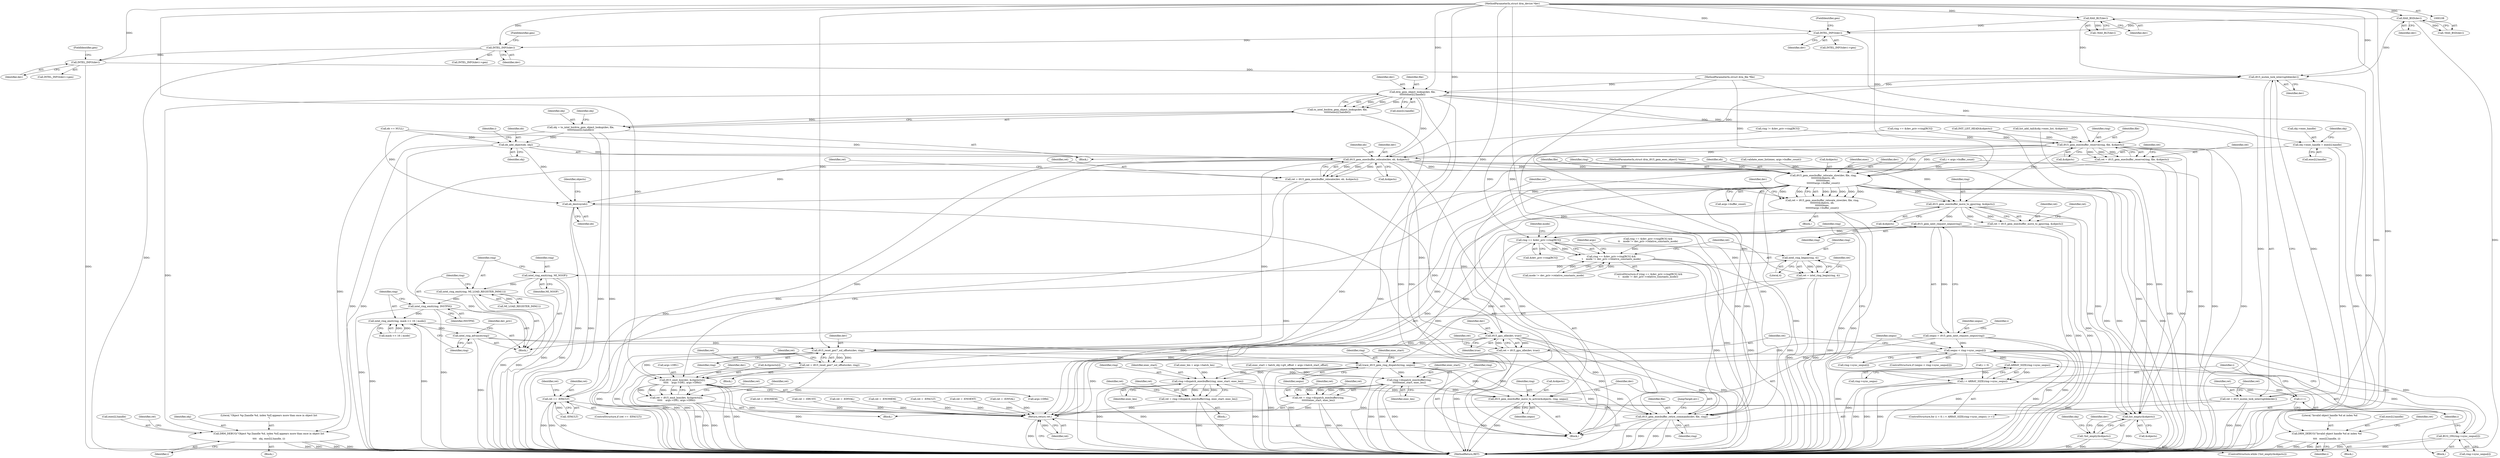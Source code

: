 digraph "0_linux_44afb3a04391a74309d16180d1e4f8386fdfa745@API" {
"1000404" [label="(Call,i915_mutex_lock_interruptible(dev))"];
"1000178" [label="(Call,HAS_BSD(dev))"];
"1000109" [label="(MethodParameterIn,struct drm_device *dev)"];
"1000198" [label="(Call,HAS_BLT(dev))"];
"1000287" [label="(Call,INTEL_INFO(dev))"];
"1000274" [label="(Call,INTEL_INFO(dev))"];
"1000263" [label="(Call,INTEL_INFO(dev))"];
"1000402" [label="(Call,ret = i915_mutex_lock_interruptible(dev))"];
"1000832" [label="(Return,return ret;)"];
"1000466" [label="(Call,drm_gem_object_lookup(dev, file,\n\t\t\t\t\t\t\texec[i].handle))"];
"1000465" [label="(Call,to_intel_bo(drm_gem_object_lookup(dev, file,\n\t\t\t\t\t\t\texec[i].handle)))"];
"1000463" [label="(Call,obj = to_intel_bo(drm_gem_object_lookup(dev, file,\n\t\t\t\t\t\t\texec[i].handle)))"];
"1000503" [label="(Call,DRM_DEBUG(\"Object %p [handle %d, index %d] appears more than once in object list\n\",\n\t\t\t\t   obj, exec[i].handle, i))"];
"1000541" [label="(Call,eb_add_object(eb, obj))"];
"1000556" [label="(Call,i915_gem_execbuffer_relocate(dev, eb, &objects))"];
"1000554" [label="(Call,ret = i915_gem_execbuffer_relocate(dev, eb, &objects))"];
"1000565" [label="(Call,ret == -EFAULT)"];
"1000572" [label="(Call,i915_gem_execbuffer_relocate_slow(dev, file, ring,\n\t\t\t\t\t\t\t\t&objects, eb,\n\t\t\t\t\t\t\t\texec,\n\t\t\t\t\t\t\t\targs->buffer_count))"];
"1000570" [label="(Call,ret = i915_gem_execbuffer_relocate_slow(dev, file, ring,\n\t\t\t\t\t\t\t\t&objects, eb,\n\t\t\t\t\t\t\t\texec,\n\t\t\t\t\t\t\t\targs->buffer_count))"];
"1000616" [label="(Call,i915_gem_execbuffer_move_to_gpu(ring, &objects))"];
"1000614" [label="(Call,ret = i915_gem_execbuffer_move_to_gpu(ring, &objects))"];
"1000625" [label="(Call,i915_gem_next_request_seqno(ring))"];
"1000623" [label="(Call,seqno = i915_gem_next_request_seqno(ring))"];
"1000641" [label="(Call,seqno < ring->sync_seqno[i])"];
"1000633" [label="(Call,ARRAY_SIZE(ring->sync_seqno))"];
"1000631" [label="(Call,i < ARRAY_SIZE(ring->sync_seqno))"];
"1000637" [label="(Call,i++)"];
"1000657" [label="(Call,BUG_ON(ring->sync_seqno[i]))"];
"1000726" [label="(Call,trace_i915_gem_ring_dispatch(ring, seqno))"];
"1000777" [label="(Call,ring->dispatch_execbuffer(ring,\n\t\t\t\t\t\t\texec_start, exec_len))"];
"1000775" [label="(Call,ret = ring->dispatch_execbuffer(ring,\n\t\t\t\t\t\t\texec_start, exec_len))"];
"1000795" [label="(Call,i915_gem_execbuffer_move_to_active(&objects, ring, seqno))"];
"1000800" [label="(Call,i915_gem_execbuffer_retire_commands(dev, file, ring))"];
"1000809" [label="(Call,list_empty(&objects))"];
"1000808" [label="(Call,!list_empty(&objects))"];
"1000788" [label="(Call,ring->dispatch_execbuffer(ring, exec_start, exec_len))"];
"1000786" [label="(Call,ret = ring->dispatch_execbuffer(ring, exec_start, exec_len))"];
"1000665" [label="(Call,ring == &dev_priv->ring[RCS])"];
"1000664" [label="(Call,ring == &dev_priv->ring[RCS] &&\n\t    mode != dev_priv->relative_constants_mode)"];
"1000681" [label="(Call,intel_ring_begin(ring, 4))"];
"1000679" [label="(Call,ret = intel_ring_begin(ring, 4))"];
"1000687" [label="(Call,intel_ring_emit(ring, MI_NOOP))"];
"1000690" [label="(Call,intel_ring_emit(ring, MI_LOAD_REGISTER_IMM(1)))"];
"1000694" [label="(Call,intel_ring_emit(ring, INSTPM))"];
"1000697" [label="(Call,intel_ring_emit(ring, mask << 16 | mode))"];
"1000704" [label="(Call,intel_ring_advance(ring))"];
"1000720" [label="(Call,i915_reset_gen7_sol_offsets(dev, ring))"];
"1000718" [label="(Call,ret = i915_reset_gen7_sol_offsets(dev, ring))"];
"1000760" [label="(Call,i915_emit_box(dev, &cliprects[i],\n\t\t\t\t\t    args->DR1, args->DR4))"];
"1000758" [label="(Call,ret = i915_emit_box(dev, &cliprects[i],\n\t\t\t\t\t    args->DR1, args->DR4))"];
"1000651" [label="(Call,i915_gpu_idle(dev, true))"];
"1000649" [label="(Call,ret = i915_gpu_idle(dev, true))"];
"1000805" [label="(Call,eb_destroy(eb))"];
"1000482" [label="(Call,DRM_DEBUG(\"Invalid object handle %d at index %d\n\",\n\t\t\t\t   exec[i].handle, i))"];
"1000524" [label="(Call,obj->exec_handle = exec[i].handle)"];
"1000546" [label="(Call,i915_gem_execbuffer_reserve(ring, file, &objects))"];
"1000544" [label="(Call,ret = i915_gem_execbuffer_reserve(ring, file, &objects))"];
"1000680" [label="(Identifier,ret)"];
"1000573" [label="(Identifier,dev)"];
"1000776" [label="(Identifier,ret)"];
"1000796" [label="(Call,&objects)"];
"1000708" [label="(Identifier,dev_priv)"];
"1000798" [label="(Identifier,ring)"];
"1000806" [label="(Identifier,eb)"];
"1000447" [label="(Call,INIT_LIST_HEAD(&objects))"];
"1000558" [label="(Identifier,eb)"];
"1000811" [label="(Identifier,objects)"];
"1000564" [label="(ControlStructure,if (ret == -EFAULT))"];
"1000464" [label="(Identifier,obj)"];
"1000264" [label="(Identifier,dev)"];
"1000602" [label="(Call,ret = -EINVAL)"];
"1000617" [label="(Identifier,ring)"];
"1000198" [label="(Call,HAS_BLT(dev))"];
"1000626" [label="(Identifier,ring)"];
"1000809" [label="(Call,list_empty(&objects))"];
"1000404" [label="(Call,i915_mutex_lock_interruptible(dev))"];
"1000705" [label="(Identifier,ring)"];
"1000513" [label="(Identifier,ret)"];
"1000699" [label="(Call,mask << 16 | mode)"];
"1000689" [label="(Identifier,MI_NOOP)"];
"1000442" [label="(Call,ret = -ENOMEM)"];
"1000634" [label="(Call,ring->sync_seqno)"];
"1000718" [label="(Call,ret = i915_reset_gen7_sol_offsets(dev, ring))"];
"1000433" [label="(Call,eb == NULL)"];
"1000780" [label="(Identifier,exec_len)"];
"1000528" [label="(Call,exec[i].handle)"];
"1000286" [label="(Call,INTEL_INFO(dev)->gen)"];
"1000588" [label="(Identifier,dev)"];
"1000726" [label="(Call,trace_i915_gem_ring_dispatch(ring, seqno))"];
"1000789" [label="(Identifier,ring)"];
"1000489" [label="(Identifier,i)"];
"1000810" [label="(Call,&objects)"];
"1000805" [label="(Call,eb_destroy(eb))"];
"1000565" [label="(Call,ret == -EFAULT)"];
"1000683" [label="(Literal,4)"];
"1000407" [label="(Identifier,ret)"];
"1000690" [label="(Call,intel_ring_emit(ring, MI_LOAD_REGISTER_IMM(1)))"];
"1000289" [label="(FieldIdentifier,gen)"];
"1000681" [label="(Call,intel_ring_begin(ring, 4))"];
"1000524" [label="(Call,obj->exec_handle = exec[i].handle)"];
"1000730" [label="(Identifier,exec_start)"];
"1000574" [label="(Identifier,file)"];
"1000543" [label="(Identifier,obj)"];
"1000109" [label="(MethodParameterIn,struct drm_device *dev)"];
"1000111" [label="(MethodParameterIn,struct drm_file *file)"];
"1000546" [label="(Call,i915_gem_execbuffer_reserve(ring, file, &objects))"];
"1000641" [label="(Call,seqno < ring->sync_seqno[i])"];
"1000575" [label="(Identifier,ring)"];
"1000559" [label="(Call,&objects)"];
"1000548" [label="(Identifier,file)"];
"1000113" [label="(MethodParameterIn,struct drm_i915_gem_exec_object2 *exec)"];
"1000695" [label="(Identifier,ring)"];
"1000460" [label="(Identifier,i)"];
"1000505" [label="(Identifier,obj)"];
"1000692" [label="(Call,MI_LOAD_REGISTER_IMM(1))"];
"1000397" [label="(Call,ret = -EFAULT)"];
"1000793" [label="(Identifier,ret)"];
"1000762" [label="(Call,&cliprects[i])"];
"1000525" [label="(Call,obj->exec_handle)"];
"1000817" [label="(Identifier,obj)"];
"1000717" [label="(Block,)"];
"1000785" [label="(Block,)"];
"1000555" [label="(Identifier,ret)"];
"1000468" [label="(Identifier,file)"];
"1000803" [label="(Identifier,ring)"];
"1000722" [label="(Identifier,ring)"];
"1000556" [label="(Call,i915_gem_execbuffer_relocate(dev, eb, &objects))"];
"1000769" [label="(Call,args->DR4)"];
"1000766" [label="(Call,args->DR1)"];
"1000799" [label="(Identifier,seqno)"];
"1000679" [label="(Call,ret = intel_ring_begin(ring, 4))"];
"1000650" [label="(Identifier,ret)"];
"1000827" [label="(Identifier,dev)"];
"1000788" [label="(Call,ring->dispatch_execbuffer(ring, exec_start, exec_len))"];
"1000643" [label="(Call,ring->sync_seqno[i])"];
"1000178" [label="(Call,HAS_BSD(dev))"];
"1000834" [label="(MethodReturn,RET)"];
"1000791" [label="(Identifier,exec_len)"];
"1000547" [label="(Identifier,ring)"];
"1000698" [label="(Identifier,ring)"];
"1000616" [label="(Call,i915_gem_execbuffer_move_to_gpu(ring, &objects))"];
"1000567" [label="(Call,-EFAULT)"];
"1000571" [label="(Identifier,ret)"];
"1000545" [label="(Identifier,ret)"];
"1000490" [label="(Call,ret = -ENOENT)"];
"1000469" [label="(Call,exec[i].handle)"];
"1000633" [label="(Call,ARRAY_SIZE(ring->sync_seqno))"];
"1000714" [label="(Identifier,args)"];
"1000628" [label="(Call,i = 0)"];
"1000557" [label="(Identifier,dev)"];
"1000779" [label="(Identifier,exec_start)"];
"1000262" [label="(Call,INTEL_INFO(dev)->gen)"];
"1000697" [label="(Call,intel_ring_emit(ring, mask << 16 | mode))"];
"1000631" [label="(Call,i < ARRAY_SIZE(ring->sync_seqno))"];
"1000578" [label="(Identifier,eb)"];
"1000640" [label="(ControlStructure,if (seqno < ring->sync_seqno[i]))"];
"1000720" [label="(Call,i915_reset_gen7_sol_offsets(dev, ring))"];
"1000666" [label="(Identifier,ring)"];
"1000482" [label="(Call,DRM_DEBUG(\"Invalid object handle %d at index %d\n\",\n\t\t\t\t   exec[i].handle, i))"];
"1000651" [label="(Call,i915_gpu_idle(dev, true))"];
"1000483" [label="(Literal,\"Invalid object handle %d at index %d\n\")"];
"1000773" [label="(Identifier,ret)"];
"1000775" [label="(Call,ret = ring->dispatch_execbuffer(ring,\n\t\t\t\t\t\t\texec_start, exec_len))"];
"1000502" [label="(Block,)"];
"1000632" [label="(Identifier,i)"];
"1000800" [label="(Call,i915_gem_execbuffer_retire_commands(dev, file, ring))"];
"1000685" [label="(Identifier,ret)"];
"1000570" [label="(Call,ret = i915_gem_execbuffer_relocate_slow(dev, file, ring,\n\t\t\t\t\t\t\t\t&objects, eb,\n\t\t\t\t\t\t\t\texec,\n\t\t\t\t\t\t\t\targs->buffer_count))"];
"1000535" [label="(Identifier,obj)"];
"1000512" [label="(Call,ret = -EINVAL)"];
"1000465" [label="(Call,to_intel_bo(drm_gem_object_lookup(dev, file,\n\t\t\t\t\t\t\texec[i].handle)))"];
"1000808" [label="(Call,!list_empty(&objects))"];
"1000757" [label="(Block,)"];
"1000802" [label="(Identifier,file)"];
"1000629" [label="(Identifier,i)"];
"1000674" [label="(Identifier,mode)"];
"1000484" [label="(Call,exec[i].handle)"];
"1000614" [label="(Call,ret = i915_gem_execbuffer_move_to_gpu(ring, &objects))"];
"1000549" [label="(Call,&objects)"];
"1000504" [label="(Literal,\"Object %p [handle %d, index %d] appears more than once in object list\n\")"];
"1000667" [label="(Call,&dev_priv->ring[RCS])"];
"1000506" [label="(Call,exec[i].handle)"];
"1000758" [label="(Call,ret = i915_emit_box(dev, &cliprects[i],\n\t\t\t\t\t    args->DR1, args->DR4))"];
"1000114" [label="(Block,)"];
"1000454" [label="(Call,i < args->buffer_count)"];
"1000177" [label="(Call,!HAS_BSD(dev))"];
"1000673" [label="(Call,mode != dev_priv->relative_constants_mode)"];
"1000696" [label="(Identifier,INSTPM)"];
"1000657" [label="(Call,BUG_ON(ring->sync_seqno[i]))"];
"1000461" [label="(Block,)"];
"1000787" [label="(Identifier,ret)"];
"1000648" [label="(Block,)"];
"1000761" [label="(Identifier,dev)"];
"1000804" [label="(JumpTarget,err:)"];
"1000786" [label="(Call,ret = ring->dispatch_execbuffer(ring, exec_start, exec_len))"];
"1000403" [label="(Identifier,ret)"];
"1000491" [label="(Identifier,ret)"];
"1000463" [label="(Call,obj = to_intel_bo(drm_gem_object_lookup(dev, file,\n\t\t\t\t\t\t\texec[i].handle)))"];
"1000148" [label="(Call,validate_exec_list(exec, args->buffer_count))"];
"1000704" [label="(Call,intel_ring_advance(ring))"];
"1000325" [label="(Call,ring != &dev_priv->ring[RCS])"];
"1000580" [label="(Call,args->buffer_count)"];
"1000795" [label="(Call,i915_gem_execbuffer_move_to_active(&objects, ring, seqno))"];
"1000790" [label="(Identifier,exec_start)"];
"1000687" [label="(Call,intel_ring_emit(ring, MI_NOOP))"];
"1000405" [label="(Identifier,dev)"];
"1000287" [label="(Call,INTEL_INFO(dev))"];
"1000663" [label="(ControlStructure,if (ring == &dev_priv->ring[RCS] &&\n\t    mode != dev_priv->relative_constants_mode))"];
"1000759" [label="(Identifier,ret)"];
"1000832" [label="(Return,return ret;)"];
"1000466" [label="(Call,drm_gem_object_lookup(dev, file,\n\t\t\t\t\t\t\texec[i].handle))"];
"1000179" [label="(Identifier,dev)"];
"1000263" [label="(Call,INTEL_INFO(dev))"];
"1000719" [label="(Identifier,ret)"];
"1000245" [label="(Call,ring == &dev_priv->ring[RCS] &&\n\t\t    mode != dev_priv->relative_constants_mode)"];
"1000738" [label="(Call,exec_len = args->batch_len)"];
"1000664" [label="(Call,ring == &dev_priv->ring[RCS] &&\n\t    mode != dev_priv->relative_constants_mode)"];
"1000197" [label="(Call,!HAS_BLT(dev))"];
"1000833" [label="(Identifier,ret)"];
"1000374" [label="(Call,ret = -ENOMEM)"];
"1000678" [label="(Block,)"];
"1000655" [label="(Identifier,ret)"];
"1000276" [label="(FieldIdentifier,gen)"];
"1000638" [label="(Identifier,i)"];
"1000625" [label="(Call,i915_gem_next_request_seqno(ring))"];
"1000554" [label="(Call,ret = i915_gem_execbuffer_relocate(dev, eb, &objects))"];
"1000642" [label="(Identifier,seqno)"];
"1000658" [label="(Call,ring->sync_seqno[i])"];
"1000517" [label="(Call,list_add_tail(&obj->exec_list, &objects))"];
"1000467" [label="(Identifier,dev)"];
"1000541" [label="(Call,eb_add_object(eb, obj))"];
"1000618" [label="(Call,&objects)"];
"1000801" [label="(Identifier,dev)"];
"1000627" [label="(ControlStructure,for (i = 0; i < ARRAY_SIZE(ring->sync_seqno); i++))"];
"1000572" [label="(Call,i915_gem_execbuffer_relocate_slow(dev, file, ring,\n\t\t\t\t\t\t\t\t&objects, eb,\n\t\t\t\t\t\t\t\texec,\n\t\t\t\t\t\t\t\targs->buffer_count))"];
"1000552" [label="(Identifier,ret)"];
"1000274" [label="(Call,INTEL_INFO(dev))"];
"1000503" [label="(Call,DRM_DEBUG(\"Object %p [handle %d, index %d] appears more than once in object list\n\",\n\t\t\t\t   obj, exec[i].handle, i))"];
"1000542" [label="(Identifier,eb)"];
"1000615" [label="(Identifier,ret)"];
"1000682" [label="(Identifier,ring)"];
"1000694" [label="(Call,intel_ring_emit(ring, INSTPM))"];
"1000481" [label="(Block,)"];
"1000649" [label="(Call,ret = i915_gpu_idle(dev, true))"];
"1000591" [label="(Identifier,ret)"];
"1000652" [label="(Identifier,dev)"];
"1000478" [label="(Identifier,obj)"];
"1000782" [label="(Identifier,ret)"];
"1000421" [label="(Call,ret = -EBUSY)"];
"1000402" [label="(Call,ret = i915_mutex_lock_interruptible(dev))"];
"1000273" [label="(Call,INTEL_INFO(dev)->gen)"];
"1000569" [label="(Block,)"];
"1000724" [label="(Identifier,ret)"];
"1000807" [label="(ControlStructure,while (!list_empty(&objects)))"];
"1000623" [label="(Call,seqno = i915_gem_next_request_seqno(ring))"];
"1000691" [label="(Identifier,ring)"];
"1000729" [label="(Call,exec_start = batch_obj->gtt_offset + args->batch_start_offset)"];
"1000665" [label="(Call,ring == &dev_priv->ring[RCS])"];
"1000777" [label="(Call,ring->dispatch_execbuffer(ring,\n\t\t\t\t\t\t\texec_start, exec_len))"];
"1000199" [label="(Identifier,dev)"];
"1000637" [label="(Call,i++)"];
"1000576" [label="(Call,&objects)"];
"1000511" [label="(Identifier,i)"];
"1000760" [label="(Call,i915_emit_box(dev, &cliprects[i],\n\t\t\t\t\t    args->DR1, args->DR4))"];
"1000624" [label="(Identifier,seqno)"];
"1000728" [label="(Identifier,seqno)"];
"1000721" [label="(Identifier,dev)"];
"1000562" [label="(Identifier,ret)"];
"1000275" [label="(Identifier,dev)"];
"1000688" [label="(Identifier,ring)"];
"1000727" [label="(Identifier,ring)"];
"1000566" [label="(Identifier,ret)"];
"1000653" [label="(Identifier,true)"];
"1000265" [label="(FieldIdentifier,gen)"];
"1000621" [label="(Identifier,ret)"];
"1000778" [label="(Identifier,ring)"];
"1000246" [label="(Call,ring == &dev_priv->ring[RCS])"];
"1000544" [label="(Call,ret = i915_gem_execbuffer_reserve(ring, file, &objects))"];
"1000579" [label="(Identifier,exec)"];
"1000288" [label="(Identifier,dev)"];
"1000404" -> "1000402"  [label="AST: "];
"1000404" -> "1000405"  [label="CFG: "];
"1000405" -> "1000404"  [label="AST: "];
"1000402" -> "1000404"  [label="CFG: "];
"1000404" -> "1000834"  [label="DDG: "];
"1000404" -> "1000402"  [label="DDG: "];
"1000178" -> "1000404"  [label="DDG: "];
"1000198" -> "1000404"  [label="DDG: "];
"1000287" -> "1000404"  [label="DDG: "];
"1000109" -> "1000404"  [label="DDG: "];
"1000404" -> "1000466"  [label="DDG: "];
"1000404" -> "1000556"  [label="DDG: "];
"1000178" -> "1000177"  [label="AST: "];
"1000178" -> "1000179"  [label="CFG: "];
"1000179" -> "1000178"  [label="AST: "];
"1000177" -> "1000178"  [label="CFG: "];
"1000178" -> "1000834"  [label="DDG: "];
"1000178" -> "1000177"  [label="DDG: "];
"1000109" -> "1000178"  [label="DDG: "];
"1000178" -> "1000263"  [label="DDG: "];
"1000109" -> "1000108"  [label="AST: "];
"1000109" -> "1000834"  [label="DDG: "];
"1000109" -> "1000198"  [label="DDG: "];
"1000109" -> "1000263"  [label="DDG: "];
"1000109" -> "1000274"  [label="DDG: "];
"1000109" -> "1000287"  [label="DDG: "];
"1000109" -> "1000466"  [label="DDG: "];
"1000109" -> "1000556"  [label="DDG: "];
"1000109" -> "1000572"  [label="DDG: "];
"1000109" -> "1000651"  [label="DDG: "];
"1000109" -> "1000720"  [label="DDG: "];
"1000109" -> "1000760"  [label="DDG: "];
"1000109" -> "1000800"  [label="DDG: "];
"1000198" -> "1000197"  [label="AST: "];
"1000198" -> "1000199"  [label="CFG: "];
"1000199" -> "1000198"  [label="AST: "];
"1000197" -> "1000198"  [label="CFG: "];
"1000198" -> "1000834"  [label="DDG: "];
"1000198" -> "1000197"  [label="DDG: "];
"1000198" -> "1000263"  [label="DDG: "];
"1000287" -> "1000286"  [label="AST: "];
"1000287" -> "1000288"  [label="CFG: "];
"1000288" -> "1000287"  [label="AST: "];
"1000289" -> "1000287"  [label="CFG: "];
"1000287" -> "1000834"  [label="DDG: "];
"1000274" -> "1000287"  [label="DDG: "];
"1000274" -> "1000273"  [label="AST: "];
"1000274" -> "1000275"  [label="CFG: "];
"1000275" -> "1000274"  [label="AST: "];
"1000276" -> "1000274"  [label="CFG: "];
"1000274" -> "1000834"  [label="DDG: "];
"1000263" -> "1000274"  [label="DDG: "];
"1000263" -> "1000262"  [label="AST: "];
"1000263" -> "1000264"  [label="CFG: "];
"1000264" -> "1000263"  [label="AST: "];
"1000265" -> "1000263"  [label="CFG: "];
"1000263" -> "1000834"  [label="DDG: "];
"1000402" -> "1000114"  [label="AST: "];
"1000403" -> "1000402"  [label="AST: "];
"1000407" -> "1000402"  [label="CFG: "];
"1000402" -> "1000834"  [label="DDG: "];
"1000402" -> "1000834"  [label="DDG: "];
"1000402" -> "1000832"  [label="DDG: "];
"1000832" -> "1000114"  [label="AST: "];
"1000832" -> "1000833"  [label="CFG: "];
"1000833" -> "1000832"  [label="AST: "];
"1000834" -> "1000832"  [label="CFG: "];
"1000832" -> "1000834"  [label="DDG: "];
"1000833" -> "1000832"  [label="DDG: "];
"1000649" -> "1000832"  [label="DDG: "];
"1000374" -> "1000832"  [label="DDG: "];
"1000570" -> "1000832"  [label="DDG: "];
"1000512" -> "1000832"  [label="DDG: "];
"1000565" -> "1000832"  [label="DDG: "];
"1000421" -> "1000832"  [label="DDG: "];
"1000786" -> "1000832"  [label="DDG: "];
"1000758" -> "1000832"  [label="DDG: "];
"1000718" -> "1000832"  [label="DDG: "];
"1000544" -> "1000832"  [label="DDG: "];
"1000602" -> "1000832"  [label="DDG: "];
"1000442" -> "1000832"  [label="DDG: "];
"1000397" -> "1000832"  [label="DDG: "];
"1000775" -> "1000832"  [label="DDG: "];
"1000679" -> "1000832"  [label="DDG: "];
"1000614" -> "1000832"  [label="DDG: "];
"1000490" -> "1000832"  [label="DDG: "];
"1000466" -> "1000465"  [label="AST: "];
"1000466" -> "1000469"  [label="CFG: "];
"1000467" -> "1000466"  [label="AST: "];
"1000468" -> "1000466"  [label="AST: "];
"1000469" -> "1000466"  [label="AST: "];
"1000465" -> "1000466"  [label="CFG: "];
"1000466" -> "1000834"  [label="DDG: "];
"1000466" -> "1000834"  [label="DDG: "];
"1000466" -> "1000465"  [label="DDG: "];
"1000466" -> "1000465"  [label="DDG: "];
"1000466" -> "1000465"  [label="DDG: "];
"1000111" -> "1000466"  [label="DDG: "];
"1000466" -> "1000482"  [label="DDG: "];
"1000466" -> "1000503"  [label="DDG: "];
"1000466" -> "1000524"  [label="DDG: "];
"1000466" -> "1000546"  [label="DDG: "];
"1000466" -> "1000556"  [label="DDG: "];
"1000465" -> "1000463"  [label="AST: "];
"1000463" -> "1000465"  [label="CFG: "];
"1000465" -> "1000834"  [label="DDG: "];
"1000465" -> "1000463"  [label="DDG: "];
"1000463" -> "1000461"  [label="AST: "];
"1000464" -> "1000463"  [label="AST: "];
"1000478" -> "1000463"  [label="CFG: "];
"1000463" -> "1000834"  [label="DDG: "];
"1000463" -> "1000834"  [label="DDG: "];
"1000463" -> "1000503"  [label="DDG: "];
"1000463" -> "1000541"  [label="DDG: "];
"1000503" -> "1000502"  [label="AST: "];
"1000503" -> "1000511"  [label="CFG: "];
"1000504" -> "1000503"  [label="AST: "];
"1000505" -> "1000503"  [label="AST: "];
"1000506" -> "1000503"  [label="AST: "];
"1000511" -> "1000503"  [label="AST: "];
"1000513" -> "1000503"  [label="CFG: "];
"1000503" -> "1000834"  [label="DDG: "];
"1000503" -> "1000834"  [label="DDG: "];
"1000503" -> "1000834"  [label="DDG: "];
"1000503" -> "1000834"  [label="DDG: "];
"1000454" -> "1000503"  [label="DDG: "];
"1000541" -> "1000461"  [label="AST: "];
"1000541" -> "1000543"  [label="CFG: "];
"1000542" -> "1000541"  [label="AST: "];
"1000543" -> "1000541"  [label="AST: "];
"1000460" -> "1000541"  [label="CFG: "];
"1000541" -> "1000834"  [label="DDG: "];
"1000541" -> "1000834"  [label="DDG: "];
"1000433" -> "1000541"  [label="DDG: "];
"1000541" -> "1000556"  [label="DDG: "];
"1000541" -> "1000805"  [label="DDG: "];
"1000556" -> "1000554"  [label="AST: "];
"1000556" -> "1000559"  [label="CFG: "];
"1000557" -> "1000556"  [label="AST: "];
"1000558" -> "1000556"  [label="AST: "];
"1000559" -> "1000556"  [label="AST: "];
"1000554" -> "1000556"  [label="CFG: "];
"1000556" -> "1000834"  [label="DDG: "];
"1000556" -> "1000554"  [label="DDG: "];
"1000556" -> "1000554"  [label="DDG: "];
"1000556" -> "1000554"  [label="DDG: "];
"1000433" -> "1000556"  [label="DDG: "];
"1000546" -> "1000556"  [label="DDG: "];
"1000556" -> "1000572"  [label="DDG: "];
"1000556" -> "1000572"  [label="DDG: "];
"1000556" -> "1000572"  [label="DDG: "];
"1000556" -> "1000616"  [label="DDG: "];
"1000556" -> "1000651"  [label="DDG: "];
"1000556" -> "1000720"  [label="DDG: "];
"1000556" -> "1000760"  [label="DDG: "];
"1000556" -> "1000800"  [label="DDG: "];
"1000556" -> "1000805"  [label="DDG: "];
"1000556" -> "1000809"  [label="DDG: "];
"1000554" -> "1000114"  [label="AST: "];
"1000555" -> "1000554"  [label="AST: "];
"1000562" -> "1000554"  [label="CFG: "];
"1000554" -> "1000834"  [label="DDG: "];
"1000554" -> "1000565"  [label="DDG: "];
"1000565" -> "1000564"  [label="AST: "];
"1000565" -> "1000567"  [label="CFG: "];
"1000566" -> "1000565"  [label="AST: "];
"1000567" -> "1000565"  [label="AST: "];
"1000571" -> "1000565"  [label="CFG: "];
"1000591" -> "1000565"  [label="CFG: "];
"1000565" -> "1000834"  [label="DDG: "];
"1000565" -> "1000834"  [label="DDG: "];
"1000565" -> "1000834"  [label="DDG: "];
"1000567" -> "1000565"  [label="DDG: "];
"1000572" -> "1000570"  [label="AST: "];
"1000572" -> "1000580"  [label="CFG: "];
"1000573" -> "1000572"  [label="AST: "];
"1000574" -> "1000572"  [label="AST: "];
"1000575" -> "1000572"  [label="AST: "];
"1000576" -> "1000572"  [label="AST: "];
"1000578" -> "1000572"  [label="AST: "];
"1000579" -> "1000572"  [label="AST: "];
"1000580" -> "1000572"  [label="AST: "];
"1000570" -> "1000572"  [label="CFG: "];
"1000572" -> "1000834"  [label="DDG: "];
"1000572" -> "1000834"  [label="DDG: "];
"1000572" -> "1000834"  [label="DDG: "];
"1000572" -> "1000834"  [label="DDG: "];
"1000572" -> "1000834"  [label="DDG: "];
"1000572" -> "1000570"  [label="DDG: "];
"1000572" -> "1000570"  [label="DDG: "];
"1000572" -> "1000570"  [label="DDG: "];
"1000572" -> "1000570"  [label="DDG: "];
"1000572" -> "1000570"  [label="DDG: "];
"1000572" -> "1000570"  [label="DDG: "];
"1000572" -> "1000570"  [label="DDG: "];
"1000546" -> "1000572"  [label="DDG: "];
"1000546" -> "1000572"  [label="DDG: "];
"1000111" -> "1000572"  [label="DDG: "];
"1000148" -> "1000572"  [label="DDG: "];
"1000113" -> "1000572"  [label="DDG: "];
"1000454" -> "1000572"  [label="DDG: "];
"1000572" -> "1000616"  [label="DDG: "];
"1000572" -> "1000616"  [label="DDG: "];
"1000572" -> "1000651"  [label="DDG: "];
"1000572" -> "1000720"  [label="DDG: "];
"1000572" -> "1000760"  [label="DDG: "];
"1000572" -> "1000800"  [label="DDG: "];
"1000572" -> "1000800"  [label="DDG: "];
"1000572" -> "1000805"  [label="DDG: "];
"1000572" -> "1000809"  [label="DDG: "];
"1000570" -> "1000569"  [label="AST: "];
"1000571" -> "1000570"  [label="AST: "];
"1000588" -> "1000570"  [label="CFG: "];
"1000570" -> "1000834"  [label="DDG: "];
"1000570" -> "1000834"  [label="DDG: "];
"1000616" -> "1000614"  [label="AST: "];
"1000616" -> "1000618"  [label="CFG: "];
"1000617" -> "1000616"  [label="AST: "];
"1000618" -> "1000616"  [label="AST: "];
"1000614" -> "1000616"  [label="CFG: "];
"1000616" -> "1000834"  [label="DDG: "];
"1000616" -> "1000614"  [label="DDG: "];
"1000616" -> "1000614"  [label="DDG: "];
"1000546" -> "1000616"  [label="DDG: "];
"1000616" -> "1000625"  [label="DDG: "];
"1000616" -> "1000795"  [label="DDG: "];
"1000616" -> "1000809"  [label="DDG: "];
"1000614" -> "1000114"  [label="AST: "];
"1000615" -> "1000614"  [label="AST: "];
"1000621" -> "1000614"  [label="CFG: "];
"1000614" -> "1000834"  [label="DDG: "];
"1000614" -> "1000834"  [label="DDG: "];
"1000625" -> "1000623"  [label="AST: "];
"1000625" -> "1000626"  [label="CFG: "];
"1000626" -> "1000625"  [label="AST: "];
"1000623" -> "1000625"  [label="CFG: "];
"1000625" -> "1000834"  [label="DDG: "];
"1000625" -> "1000623"  [label="DDG: "];
"1000625" -> "1000665"  [label="DDG: "];
"1000623" -> "1000114"  [label="AST: "];
"1000624" -> "1000623"  [label="AST: "];
"1000629" -> "1000623"  [label="CFG: "];
"1000623" -> "1000834"  [label="DDG: "];
"1000623" -> "1000834"  [label="DDG: "];
"1000623" -> "1000641"  [label="DDG: "];
"1000623" -> "1000726"  [label="DDG: "];
"1000641" -> "1000640"  [label="AST: "];
"1000641" -> "1000643"  [label="CFG: "];
"1000642" -> "1000641"  [label="AST: "];
"1000643" -> "1000641"  [label="AST: "];
"1000650" -> "1000641"  [label="CFG: "];
"1000638" -> "1000641"  [label="CFG: "];
"1000641" -> "1000834"  [label="DDG: "];
"1000641" -> "1000834"  [label="DDG: "];
"1000641" -> "1000834"  [label="DDG: "];
"1000641" -> "1000633"  [label="DDG: "];
"1000657" -> "1000641"  [label="DDG: "];
"1000641" -> "1000657"  [label="DDG: "];
"1000641" -> "1000726"  [label="DDG: "];
"1000633" -> "1000631"  [label="AST: "];
"1000633" -> "1000634"  [label="CFG: "];
"1000634" -> "1000633"  [label="AST: "];
"1000631" -> "1000633"  [label="CFG: "];
"1000633" -> "1000834"  [label="DDG: "];
"1000633" -> "1000631"  [label="DDG: "];
"1000657" -> "1000633"  [label="DDG: "];
"1000631" -> "1000627"  [label="AST: "];
"1000632" -> "1000631"  [label="AST: "];
"1000642" -> "1000631"  [label="CFG: "];
"1000666" -> "1000631"  [label="CFG: "];
"1000631" -> "1000834"  [label="DDG: "];
"1000631" -> "1000834"  [label="DDG: "];
"1000631" -> "1000834"  [label="DDG: "];
"1000637" -> "1000631"  [label="DDG: "];
"1000628" -> "1000631"  [label="DDG: "];
"1000631" -> "1000637"  [label="DDG: "];
"1000637" -> "1000627"  [label="AST: "];
"1000637" -> "1000638"  [label="CFG: "];
"1000638" -> "1000637"  [label="AST: "];
"1000632" -> "1000637"  [label="CFG: "];
"1000657" -> "1000648"  [label="AST: "];
"1000657" -> "1000658"  [label="CFG: "];
"1000658" -> "1000657"  [label="AST: "];
"1000638" -> "1000657"  [label="CFG: "];
"1000657" -> "1000834"  [label="DDG: "];
"1000657" -> "1000834"  [label="DDG: "];
"1000726" -> "1000114"  [label="AST: "];
"1000726" -> "1000728"  [label="CFG: "];
"1000727" -> "1000726"  [label="AST: "];
"1000728" -> "1000726"  [label="AST: "];
"1000730" -> "1000726"  [label="CFG: "];
"1000726" -> "1000834"  [label="DDG: "];
"1000726" -> "1000834"  [label="DDG: "];
"1000726" -> "1000834"  [label="DDG: "];
"1000704" -> "1000726"  [label="DDG: "];
"1000665" -> "1000726"  [label="DDG: "];
"1000720" -> "1000726"  [label="DDG: "];
"1000726" -> "1000777"  [label="DDG: "];
"1000726" -> "1000788"  [label="DDG: "];
"1000726" -> "1000795"  [label="DDG: "];
"1000726" -> "1000795"  [label="DDG: "];
"1000777" -> "1000775"  [label="AST: "];
"1000777" -> "1000780"  [label="CFG: "];
"1000778" -> "1000777"  [label="AST: "];
"1000779" -> "1000777"  [label="AST: "];
"1000780" -> "1000777"  [label="AST: "];
"1000775" -> "1000777"  [label="CFG: "];
"1000777" -> "1000834"  [label="DDG: "];
"1000777" -> "1000834"  [label="DDG: "];
"1000777" -> "1000834"  [label="DDG: "];
"1000777" -> "1000775"  [label="DDG: "];
"1000777" -> "1000775"  [label="DDG: "];
"1000777" -> "1000775"  [label="DDG: "];
"1000729" -> "1000777"  [label="DDG: "];
"1000738" -> "1000777"  [label="DDG: "];
"1000777" -> "1000795"  [label="DDG: "];
"1000775" -> "1000757"  [label="AST: "];
"1000776" -> "1000775"  [label="AST: "];
"1000782" -> "1000775"  [label="CFG: "];
"1000775" -> "1000834"  [label="DDG: "];
"1000775" -> "1000834"  [label="DDG: "];
"1000795" -> "1000114"  [label="AST: "];
"1000795" -> "1000799"  [label="CFG: "];
"1000796" -> "1000795"  [label="AST: "];
"1000798" -> "1000795"  [label="AST: "];
"1000799" -> "1000795"  [label="AST: "];
"1000801" -> "1000795"  [label="CFG: "];
"1000795" -> "1000834"  [label="DDG: "];
"1000795" -> "1000834"  [label="DDG: "];
"1000788" -> "1000795"  [label="DDG: "];
"1000795" -> "1000800"  [label="DDG: "];
"1000795" -> "1000809"  [label="DDG: "];
"1000800" -> "1000114"  [label="AST: "];
"1000800" -> "1000803"  [label="CFG: "];
"1000801" -> "1000800"  [label="AST: "];
"1000802" -> "1000800"  [label="AST: "];
"1000803" -> "1000800"  [label="AST: "];
"1000804" -> "1000800"  [label="CFG: "];
"1000800" -> "1000834"  [label="DDG: "];
"1000800" -> "1000834"  [label="DDG: "];
"1000800" -> "1000834"  [label="DDG: "];
"1000800" -> "1000834"  [label="DDG: "];
"1000651" -> "1000800"  [label="DDG: "];
"1000720" -> "1000800"  [label="DDG: "];
"1000760" -> "1000800"  [label="DDG: "];
"1000546" -> "1000800"  [label="DDG: "];
"1000111" -> "1000800"  [label="DDG: "];
"1000809" -> "1000808"  [label="AST: "];
"1000809" -> "1000810"  [label="CFG: "];
"1000810" -> "1000809"  [label="AST: "];
"1000808" -> "1000809"  [label="CFG: "];
"1000809" -> "1000834"  [label="DDG: "];
"1000809" -> "1000808"  [label="DDG: "];
"1000517" -> "1000809"  [label="DDG: "];
"1000447" -> "1000809"  [label="DDG: "];
"1000546" -> "1000809"  [label="DDG: "];
"1000808" -> "1000807"  [label="AST: "];
"1000817" -> "1000808"  [label="CFG: "];
"1000827" -> "1000808"  [label="CFG: "];
"1000808" -> "1000834"  [label="DDG: "];
"1000808" -> "1000834"  [label="DDG: "];
"1000788" -> "1000786"  [label="AST: "];
"1000788" -> "1000791"  [label="CFG: "];
"1000789" -> "1000788"  [label="AST: "];
"1000790" -> "1000788"  [label="AST: "];
"1000791" -> "1000788"  [label="AST: "];
"1000786" -> "1000788"  [label="CFG: "];
"1000788" -> "1000834"  [label="DDG: "];
"1000788" -> "1000834"  [label="DDG: "];
"1000788" -> "1000834"  [label="DDG: "];
"1000788" -> "1000786"  [label="DDG: "];
"1000788" -> "1000786"  [label="DDG: "];
"1000788" -> "1000786"  [label="DDG: "];
"1000729" -> "1000788"  [label="DDG: "];
"1000738" -> "1000788"  [label="DDG: "];
"1000786" -> "1000785"  [label="AST: "];
"1000787" -> "1000786"  [label="AST: "];
"1000793" -> "1000786"  [label="CFG: "];
"1000786" -> "1000834"  [label="DDG: "];
"1000786" -> "1000834"  [label="DDG: "];
"1000665" -> "1000664"  [label="AST: "];
"1000665" -> "1000667"  [label="CFG: "];
"1000666" -> "1000665"  [label="AST: "];
"1000667" -> "1000665"  [label="AST: "];
"1000674" -> "1000665"  [label="CFG: "];
"1000664" -> "1000665"  [label="CFG: "];
"1000665" -> "1000834"  [label="DDG: "];
"1000665" -> "1000664"  [label="DDG: "];
"1000665" -> "1000664"  [label="DDG: "];
"1000246" -> "1000665"  [label="DDG: "];
"1000325" -> "1000665"  [label="DDG: "];
"1000665" -> "1000681"  [label="DDG: "];
"1000665" -> "1000720"  [label="DDG: "];
"1000664" -> "1000663"  [label="AST: "];
"1000664" -> "1000673"  [label="CFG: "];
"1000673" -> "1000664"  [label="AST: "];
"1000680" -> "1000664"  [label="CFG: "];
"1000714" -> "1000664"  [label="CFG: "];
"1000664" -> "1000834"  [label="DDG: "];
"1000664" -> "1000834"  [label="DDG: "];
"1000664" -> "1000834"  [label="DDG: "];
"1000245" -> "1000664"  [label="DDG: "];
"1000673" -> "1000664"  [label="DDG: "];
"1000673" -> "1000664"  [label="DDG: "];
"1000681" -> "1000679"  [label="AST: "];
"1000681" -> "1000683"  [label="CFG: "];
"1000682" -> "1000681"  [label="AST: "];
"1000683" -> "1000681"  [label="AST: "];
"1000679" -> "1000681"  [label="CFG: "];
"1000681" -> "1000834"  [label="DDG: "];
"1000681" -> "1000679"  [label="DDG: "];
"1000681" -> "1000679"  [label="DDG: "];
"1000681" -> "1000687"  [label="DDG: "];
"1000679" -> "1000678"  [label="AST: "];
"1000680" -> "1000679"  [label="AST: "];
"1000685" -> "1000679"  [label="CFG: "];
"1000679" -> "1000834"  [label="DDG: "];
"1000679" -> "1000834"  [label="DDG: "];
"1000687" -> "1000678"  [label="AST: "];
"1000687" -> "1000689"  [label="CFG: "];
"1000688" -> "1000687"  [label="AST: "];
"1000689" -> "1000687"  [label="AST: "];
"1000691" -> "1000687"  [label="CFG: "];
"1000687" -> "1000834"  [label="DDG: "];
"1000687" -> "1000834"  [label="DDG: "];
"1000687" -> "1000690"  [label="DDG: "];
"1000690" -> "1000678"  [label="AST: "];
"1000690" -> "1000692"  [label="CFG: "];
"1000691" -> "1000690"  [label="AST: "];
"1000692" -> "1000690"  [label="AST: "];
"1000695" -> "1000690"  [label="CFG: "];
"1000690" -> "1000834"  [label="DDG: "];
"1000690" -> "1000834"  [label="DDG: "];
"1000692" -> "1000690"  [label="DDG: "];
"1000690" -> "1000694"  [label="DDG: "];
"1000694" -> "1000678"  [label="AST: "];
"1000694" -> "1000696"  [label="CFG: "];
"1000695" -> "1000694"  [label="AST: "];
"1000696" -> "1000694"  [label="AST: "];
"1000698" -> "1000694"  [label="CFG: "];
"1000694" -> "1000834"  [label="DDG: "];
"1000694" -> "1000834"  [label="DDG: "];
"1000694" -> "1000697"  [label="DDG: "];
"1000697" -> "1000678"  [label="AST: "];
"1000697" -> "1000699"  [label="CFG: "];
"1000698" -> "1000697"  [label="AST: "];
"1000699" -> "1000697"  [label="AST: "];
"1000705" -> "1000697"  [label="CFG: "];
"1000697" -> "1000834"  [label="DDG: "];
"1000697" -> "1000834"  [label="DDG: "];
"1000699" -> "1000697"  [label="DDG: "];
"1000699" -> "1000697"  [label="DDG: "];
"1000697" -> "1000704"  [label="DDG: "];
"1000704" -> "1000678"  [label="AST: "];
"1000704" -> "1000705"  [label="CFG: "];
"1000705" -> "1000704"  [label="AST: "];
"1000708" -> "1000704"  [label="CFG: "];
"1000704" -> "1000834"  [label="DDG: "];
"1000704" -> "1000720"  [label="DDG: "];
"1000720" -> "1000718"  [label="AST: "];
"1000720" -> "1000722"  [label="CFG: "];
"1000721" -> "1000720"  [label="AST: "];
"1000722" -> "1000720"  [label="AST: "];
"1000718" -> "1000720"  [label="CFG: "];
"1000720" -> "1000834"  [label="DDG: "];
"1000720" -> "1000834"  [label="DDG: "];
"1000720" -> "1000718"  [label="DDG: "];
"1000720" -> "1000718"  [label="DDG: "];
"1000651" -> "1000720"  [label="DDG: "];
"1000720" -> "1000760"  [label="DDG: "];
"1000718" -> "1000717"  [label="AST: "];
"1000719" -> "1000718"  [label="AST: "];
"1000724" -> "1000718"  [label="CFG: "];
"1000718" -> "1000834"  [label="DDG: "];
"1000718" -> "1000834"  [label="DDG: "];
"1000760" -> "1000758"  [label="AST: "];
"1000760" -> "1000769"  [label="CFG: "];
"1000761" -> "1000760"  [label="AST: "];
"1000762" -> "1000760"  [label="AST: "];
"1000766" -> "1000760"  [label="AST: "];
"1000769" -> "1000760"  [label="AST: "];
"1000758" -> "1000760"  [label="CFG: "];
"1000760" -> "1000834"  [label="DDG: "];
"1000760" -> "1000834"  [label="DDG: "];
"1000760" -> "1000834"  [label="DDG: "];
"1000760" -> "1000834"  [label="DDG: "];
"1000760" -> "1000758"  [label="DDG: "];
"1000760" -> "1000758"  [label="DDG: "];
"1000760" -> "1000758"  [label="DDG: "];
"1000760" -> "1000758"  [label="DDG: "];
"1000651" -> "1000760"  [label="DDG: "];
"1000758" -> "1000757"  [label="AST: "];
"1000759" -> "1000758"  [label="AST: "];
"1000773" -> "1000758"  [label="CFG: "];
"1000758" -> "1000834"  [label="DDG: "];
"1000758" -> "1000834"  [label="DDG: "];
"1000651" -> "1000649"  [label="AST: "];
"1000651" -> "1000653"  [label="CFG: "];
"1000652" -> "1000651"  [label="AST: "];
"1000653" -> "1000651"  [label="AST: "];
"1000649" -> "1000651"  [label="CFG: "];
"1000651" -> "1000834"  [label="DDG: "];
"1000651" -> "1000834"  [label="DDG: "];
"1000651" -> "1000649"  [label="DDG: "];
"1000651" -> "1000649"  [label="DDG: "];
"1000649" -> "1000648"  [label="AST: "];
"1000650" -> "1000649"  [label="AST: "];
"1000655" -> "1000649"  [label="CFG: "];
"1000649" -> "1000834"  [label="DDG: "];
"1000649" -> "1000834"  [label="DDG: "];
"1000805" -> "1000114"  [label="AST: "];
"1000805" -> "1000806"  [label="CFG: "];
"1000806" -> "1000805"  [label="AST: "];
"1000811" -> "1000805"  [label="CFG: "];
"1000805" -> "1000834"  [label="DDG: "];
"1000805" -> "1000834"  [label="DDG: "];
"1000433" -> "1000805"  [label="DDG: "];
"1000482" -> "1000481"  [label="AST: "];
"1000482" -> "1000489"  [label="CFG: "];
"1000483" -> "1000482"  [label="AST: "];
"1000484" -> "1000482"  [label="AST: "];
"1000489" -> "1000482"  [label="AST: "];
"1000491" -> "1000482"  [label="CFG: "];
"1000482" -> "1000834"  [label="DDG: "];
"1000482" -> "1000834"  [label="DDG: "];
"1000482" -> "1000834"  [label="DDG: "];
"1000454" -> "1000482"  [label="DDG: "];
"1000524" -> "1000461"  [label="AST: "];
"1000524" -> "1000528"  [label="CFG: "];
"1000525" -> "1000524"  [label="AST: "];
"1000528" -> "1000524"  [label="AST: "];
"1000535" -> "1000524"  [label="CFG: "];
"1000524" -> "1000834"  [label="DDG: "];
"1000524" -> "1000834"  [label="DDG: "];
"1000546" -> "1000544"  [label="AST: "];
"1000546" -> "1000549"  [label="CFG: "];
"1000547" -> "1000546"  [label="AST: "];
"1000548" -> "1000546"  [label="AST: "];
"1000549" -> "1000546"  [label="AST: "];
"1000544" -> "1000546"  [label="CFG: "];
"1000546" -> "1000834"  [label="DDG: "];
"1000546" -> "1000834"  [label="DDG: "];
"1000546" -> "1000544"  [label="DDG: "];
"1000546" -> "1000544"  [label="DDG: "];
"1000546" -> "1000544"  [label="DDG: "];
"1000325" -> "1000546"  [label="DDG: "];
"1000246" -> "1000546"  [label="DDG: "];
"1000111" -> "1000546"  [label="DDG: "];
"1000517" -> "1000546"  [label="DDG: "];
"1000447" -> "1000546"  [label="DDG: "];
"1000544" -> "1000114"  [label="AST: "];
"1000545" -> "1000544"  [label="AST: "];
"1000552" -> "1000544"  [label="CFG: "];
"1000544" -> "1000834"  [label="DDG: "];
"1000544" -> "1000834"  [label="DDG: "];
}
